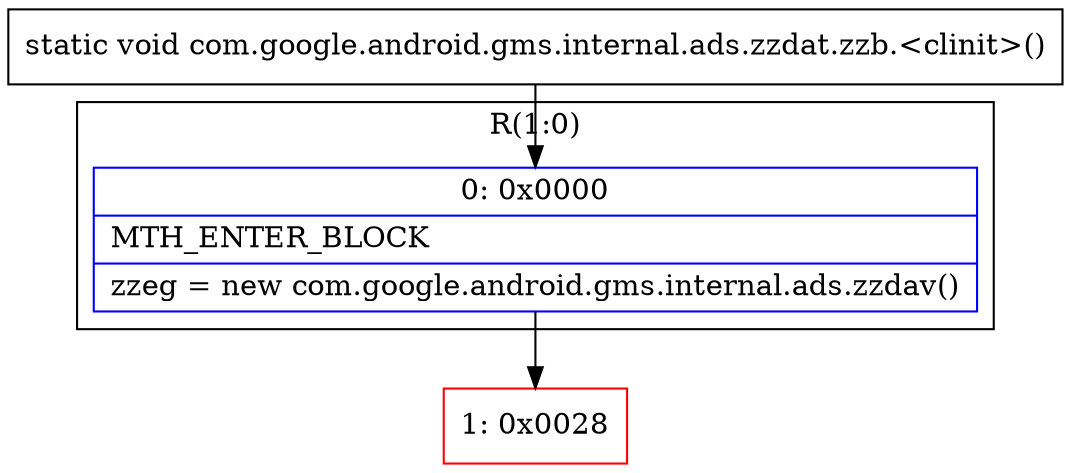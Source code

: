 digraph "CFG forcom.google.android.gms.internal.ads.zzdat.zzb.\<clinit\>()V" {
subgraph cluster_Region_618208086 {
label = "R(1:0)";
node [shape=record,color=blue];
Node_0 [shape=record,label="{0\:\ 0x0000|MTH_ENTER_BLOCK\l|zzeg = new com.google.android.gms.internal.ads.zzdav()\l}"];
}
Node_1 [shape=record,color=red,label="{1\:\ 0x0028}"];
MethodNode[shape=record,label="{static void com.google.android.gms.internal.ads.zzdat.zzb.\<clinit\>() }"];
MethodNode -> Node_0;
Node_0 -> Node_1;
}


